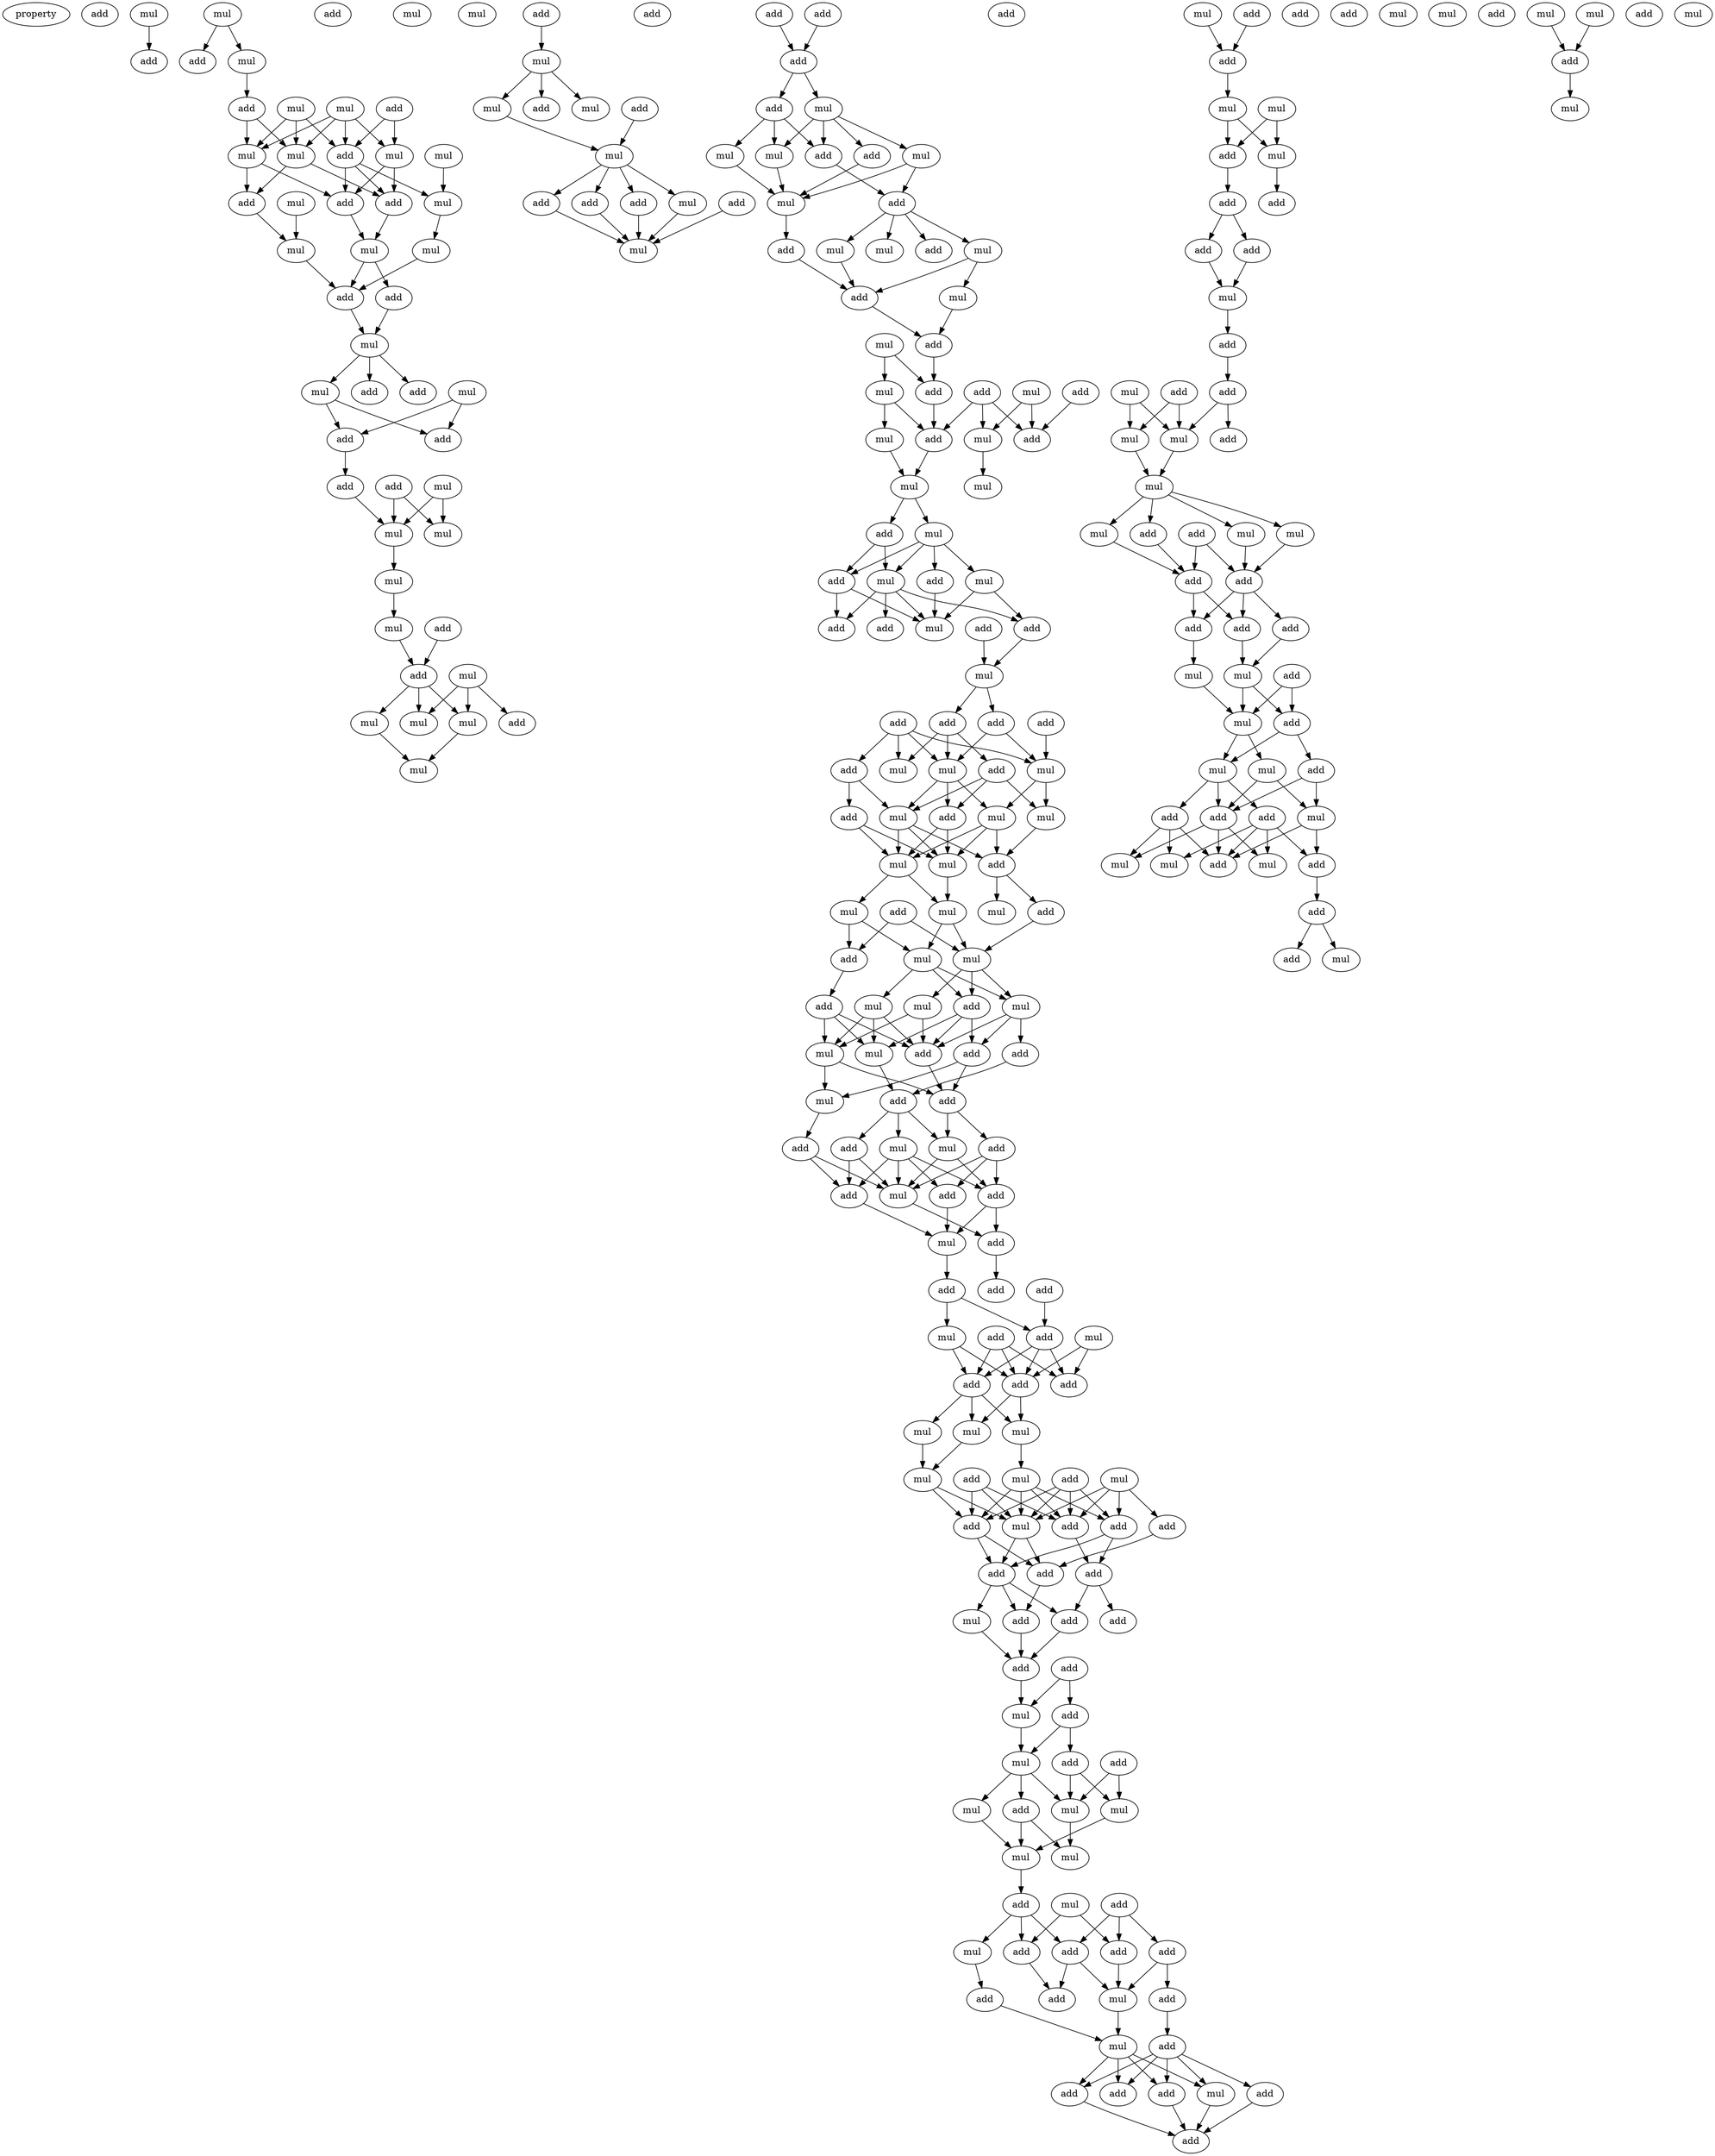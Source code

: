 digraph {
    node [fontcolor=black]
    property [mul=2,lf=1.3]
    0 [ label = add ];
    1 [ label = mul ];
    2 [ label = mul ];
    3 [ label = add ];
    4 [ label = add ];
    5 [ label = mul ];
    6 [ label = mul ];
    7 [ label = mul ];
    8 [ label = add ];
    9 [ label = add ];
    10 [ label = add ];
    11 [ label = mul ];
    12 [ label = mul ];
    13 [ label = mul ];
    14 [ label = mul ];
    15 [ label = add ];
    16 [ label = add ];
    17 [ label = add ];
    18 [ label = mul ];
    19 [ label = mul ];
    20 [ label = mul ];
    21 [ label = mul ];
    22 [ label = mul ];
    23 [ label = add ];
    24 [ label = add ];
    25 [ label = mul ];
    26 [ label = add ];
    27 [ label = add ];
    28 [ label = mul ];
    29 [ label = mul ];
    30 [ label = add ];
    31 [ label = add ];
    32 [ label = add ];
    33 [ label = add ];
    34 [ label = mul ];
    35 [ label = add ];
    36 [ label = mul ];
    37 [ label = mul ];
    38 [ label = mul ];
    39 [ label = mul ];
    40 [ label = mul ];
    41 [ label = mul ];
    42 [ label = add ];
    43 [ label = add ];
    44 [ label = mul ];
    45 [ label = add ];
    46 [ label = mul ];
    47 [ label = mul ];
    48 [ label = mul ];
    49 [ label = mul ];
    50 [ label = add ];
    51 [ label = mul ];
    52 [ label = mul ];
    53 [ label = add ];
    54 [ label = mul ];
    55 [ label = add ];
    56 [ label = add ];
    57 [ label = mul ];
    58 [ label = add ];
    59 [ label = add ];
    60 [ label = add ];
    61 [ label = add ];
    62 [ label = mul ];
    63 [ label = mul ];
    64 [ label = add ];
    65 [ label = add ];
    66 [ label = add ];
    67 [ label = add ];
    68 [ label = add ];
    69 [ label = mul ];
    70 [ label = mul ];
    71 [ label = add ];
    72 [ label = add ];
    73 [ label = mul ];
    74 [ label = mul ];
    75 [ label = add ];
    76 [ label = mul ];
    77 [ label = add ];
    78 [ label = mul ];
    79 [ label = mul ];
    80 [ label = mul ];
    81 [ label = add ];
    82 [ label = add ];
    83 [ label = mul ];
    84 [ label = mul ];
    85 [ label = add ];
    86 [ label = mul ];
    87 [ label = add ];
    88 [ label = add ];
    89 [ label = add ];
    90 [ label = mul ];
    91 [ label = mul ];
    92 [ label = mul ];
    93 [ label = add ];
    94 [ label = add ];
    95 [ label = mul ];
    96 [ label = mul ];
    97 [ label = add ];
    98 [ label = mul ];
    99 [ label = add ];
    100 [ label = add ];
    101 [ label = mul ];
    102 [ label = mul ];
    103 [ label = add ];
    104 [ label = add ];
    105 [ label = add ];
    106 [ label = add ];
    107 [ label = mul ];
    108 [ label = mul ];
    109 [ label = add ];
    110 [ label = add ];
    111 [ label = add ];
    112 [ label = add ];
    113 [ label = mul ];
    114 [ label = mul ];
    115 [ label = add ];
    116 [ label = add ];
    117 [ label = mul ];
    118 [ label = mul ];
    119 [ label = add ];
    120 [ label = mul ];
    121 [ label = mul ];
    122 [ label = add ];
    123 [ label = add ];
    124 [ label = mul ];
    125 [ label = mul ];
    126 [ label = add ];
    127 [ label = add ];
    128 [ label = mul ];
    129 [ label = mul ];
    130 [ label = mul ];
    131 [ label = mul ];
    132 [ label = mul ];
    133 [ label = add ];
    134 [ label = mul ];
    135 [ label = mul ];
    136 [ label = mul ];
    137 [ label = add ];
    138 [ label = add ];
    139 [ label = add ];
    140 [ label = mul ];
    141 [ label = mul ];
    142 [ label = add ];
    143 [ label = add ];
    144 [ label = add ];
    145 [ label = add ];
    146 [ label = mul ];
    147 [ label = add ];
    148 [ label = mul ];
    149 [ label = add ];
    150 [ label = add ];
    151 [ label = mul ];
    152 [ label = add ];
    153 [ label = add ];
    154 [ label = mul ];
    155 [ label = add ];
    156 [ label = add ];
    157 [ label = mul ];
    158 [ label = add ];
    159 [ label = add ];
    160 [ label = add ];
    161 [ label = mul ];
    162 [ label = mul ];
    163 [ label = add ];
    164 [ label = add ];
    165 [ label = add ];
    166 [ label = add ];
    167 [ label = add ];
    168 [ label = mul ];
    169 [ label = mul ];
    170 [ label = mul ];
    171 [ label = add ];
    172 [ label = add ];
    173 [ label = mul ];
    174 [ label = mul ];
    175 [ label = mul ];
    176 [ label = mul ];
    177 [ label = add ];
    178 [ label = add ];
    179 [ label = add ];
    180 [ label = add ];
    181 [ label = add ];
    182 [ label = add ];
    183 [ label = add ];
    184 [ label = mul ];
    185 [ label = add ];
    186 [ label = add ];
    187 [ label = add ];
    188 [ label = add ];
    189 [ label = add ];
    190 [ label = mul ];
    191 [ label = add ];
    192 [ label = add ];
    193 [ label = add ];
    194 [ label = mul ];
    195 [ label = mul ];
    196 [ label = mul ];
    197 [ label = mul ];
    198 [ label = add ];
    199 [ label = mul ];
    200 [ label = mul ];
    201 [ label = add ];
    202 [ label = mul ];
    203 [ label = add ];
    204 [ label = add ];
    205 [ label = add ];
    206 [ label = mul ];
    207 [ label = add ];
    208 [ label = add ];
    209 [ label = add ];
    210 [ label = add ];
    211 [ label = add ];
    212 [ label = mul ];
    213 [ label = add ];
    214 [ label = mul ];
    215 [ label = mul ];
    216 [ label = add ];
    217 [ label = add ];
    218 [ label = add ];
    219 [ label = add ];
    220 [ label = add ];
    221 [ label = mul ];
    222 [ label = add ];
    223 [ label = add ];
    224 [ label = add ];
    225 [ label = mul ];
    226 [ label = mul ];
    227 [ label = add ];
    228 [ label = add ];
    229 [ label = mul ];
    230 [ label = add ];
    231 [ label = add ];
    232 [ label = mul ];
    233 [ label = add ];
    234 [ label = mul ];
    235 [ label = add ];
    236 [ label = mul ];
    237 [ label = add ];
    238 [ label = add ];
    239 [ label = mul ];
    240 [ label = add ];
    241 [ label = mul ];
    242 [ label = mul ];
    243 [ label = add ];
    244 [ label = mul ];
    245 [ label = add ];
    246 [ label = add ];
    247 [ label = mul ];
    248 [ label = mul ];
    249 [ label = mul ];
    250 [ label = add ];
    251 [ label = add ];
    252 [ label = add ];
    253 [ label = add ];
    254 [ label = add ];
    255 [ label = add ];
    256 [ label = mul ];
    257 [ label = mul ];
    258 [ label = add ];
    259 [ label = mul ];
    260 [ label = mul ];
    261 [ label = mul ];
    262 [ label = add ];
    263 [ label = add ];
    264 [ label = add ];
    265 [ label = add ];
    266 [ label = mul ];
    267 [ label = mul ];
    268 [ label = add ];
    269 [ label = mul ];
    270 [ label = mul ];
    271 [ label = add ];
    272 [ label = add ];
    273 [ label = add ];
    274 [ label = mul ];
    275 [ label = add ];
    276 [ label = mul ];
    277 [ label = mul ];
    278 [ label = add ];
    279 [ label = mul ];
    280 [ label = add ];
    281 [ label = mul ];
    1 -> 3 [ name = 0 ];
    2 -> 4 [ name = 1 ];
    2 -> 5 [ name = 2 ];
    5 -> 8 [ name = 3 ];
    6 -> 10 [ name = 4 ];
    6 -> 11 [ name = 5 ];
    6 -> 12 [ name = 6 ];
    6 -> 14 [ name = 7 ];
    7 -> 10 [ name = 8 ];
    7 -> 11 [ name = 9 ];
    7 -> 12 [ name = 10 ];
    8 -> 11 [ name = 11 ];
    8 -> 12 [ name = 12 ];
    9 -> 10 [ name = 13 ];
    9 -> 14 [ name = 14 ];
    10 -> 15 [ name = 15 ];
    10 -> 16 [ name = 16 ];
    10 -> 18 [ name = 17 ];
    11 -> 16 [ name = 18 ];
    11 -> 17 [ name = 19 ];
    12 -> 15 [ name = 20 ];
    12 -> 17 [ name = 21 ];
    13 -> 18 [ name = 22 ];
    14 -> 15 [ name = 23 ];
    14 -> 16 [ name = 24 ];
    15 -> 20 [ name = 25 ];
    16 -> 20 [ name = 26 ];
    17 -> 22 [ name = 27 ];
    18 -> 21 [ name = 28 ];
    19 -> 22 [ name = 29 ];
    20 -> 23 [ name = 30 ];
    20 -> 24 [ name = 31 ];
    21 -> 23 [ name = 32 ];
    22 -> 23 [ name = 33 ];
    23 -> 25 [ name = 34 ];
    24 -> 25 [ name = 35 ];
    25 -> 26 [ name = 36 ];
    25 -> 27 [ name = 37 ];
    25 -> 28 [ name = 38 ];
    28 -> 31 [ name = 39 ];
    28 -> 32 [ name = 40 ];
    29 -> 31 [ name = 41 ];
    29 -> 32 [ name = 42 ];
    31 -> 35 [ name = 43 ];
    33 -> 36 [ name = 44 ];
    33 -> 37 [ name = 45 ];
    34 -> 36 [ name = 46 ];
    34 -> 37 [ name = 47 ];
    35 -> 37 [ name = 48 ];
    37 -> 38 [ name = 49 ];
    38 -> 39 [ name = 50 ];
    39 -> 43 [ name = 51 ];
    42 -> 43 [ name = 52 ];
    43 -> 46 [ name = 53 ];
    43 -> 47 [ name = 54 ];
    43 -> 48 [ name = 55 ];
    44 -> 45 [ name = 56 ];
    44 -> 46 [ name = 57 ];
    44 -> 48 [ name = 58 ];
    47 -> 49 [ name = 59 ];
    48 -> 49 [ name = 60 ];
    50 -> 51 [ name = 61 ];
    51 -> 52 [ name = 62 ];
    51 -> 53 [ name = 63 ];
    51 -> 54 [ name = 64 ];
    52 -> 57 [ name = 65 ];
    56 -> 57 [ name = 66 ];
    57 -> 58 [ name = 67 ];
    57 -> 59 [ name = 68 ];
    57 -> 61 [ name = 69 ];
    57 -> 62 [ name = 70 ];
    58 -> 63 [ name = 71 ];
    59 -> 63 [ name = 72 ];
    60 -> 63 [ name = 73 ];
    61 -> 63 [ name = 74 ];
    62 -> 63 [ name = 75 ];
    64 -> 67 [ name = 76 ];
    65 -> 67 [ name = 77 ];
    67 -> 68 [ name = 78 ];
    67 -> 69 [ name = 79 ];
    68 -> 71 [ name = 80 ];
    68 -> 73 [ name = 81 ];
    68 -> 74 [ name = 82 ];
    69 -> 70 [ name = 83 ];
    69 -> 71 [ name = 84 ];
    69 -> 72 [ name = 85 ];
    69 -> 73 [ name = 86 ];
    70 -> 75 [ name = 87 ];
    70 -> 76 [ name = 88 ];
    71 -> 75 [ name = 89 ];
    72 -> 76 [ name = 90 ];
    73 -> 76 [ name = 91 ];
    74 -> 76 [ name = 92 ];
    75 -> 78 [ name = 93 ];
    75 -> 79 [ name = 94 ];
    75 -> 80 [ name = 95 ];
    75 -> 81 [ name = 96 ];
    76 -> 77 [ name = 97 ];
    77 -> 82 [ name = 98 ];
    78 -> 82 [ name = 99 ];
    79 -> 82 [ name = 100 ];
    79 -> 83 [ name = 101 ];
    82 -> 85 [ name = 102 ];
    83 -> 85 [ name = 103 ];
    84 -> 88 [ name = 104 ];
    84 -> 90 [ name = 105 ];
    85 -> 88 [ name = 106 ];
    86 -> 92 [ name = 107 ];
    86 -> 93 [ name = 108 ];
    87 -> 92 [ name = 109 ];
    87 -> 93 [ name = 110 ];
    87 -> 94 [ name = 111 ];
    88 -> 94 [ name = 112 ];
    89 -> 93 [ name = 113 ];
    90 -> 91 [ name = 114 ];
    90 -> 94 [ name = 115 ];
    91 -> 96 [ name = 116 ];
    92 -> 95 [ name = 117 ];
    94 -> 96 [ name = 118 ];
    96 -> 97 [ name = 119 ];
    96 -> 98 [ name = 120 ];
    97 -> 100 [ name = 121 ];
    97 -> 102 [ name = 122 ];
    98 -> 99 [ name = 123 ];
    98 -> 100 [ name = 124 ];
    98 -> 101 [ name = 125 ];
    98 -> 102 [ name = 126 ];
    99 -> 107 [ name = 127 ];
    100 -> 103 [ name = 128 ];
    100 -> 107 [ name = 129 ];
    101 -> 105 [ name = 130 ];
    101 -> 107 [ name = 131 ];
    102 -> 103 [ name = 132 ];
    102 -> 105 [ name = 133 ];
    102 -> 106 [ name = 134 ];
    102 -> 107 [ name = 135 ];
    104 -> 108 [ name = 136 ];
    105 -> 108 [ name = 137 ];
    108 -> 110 [ name = 138 ];
    108 -> 111 [ name = 139 ];
    109 -> 113 [ name = 140 ];
    109 -> 114 [ name = 141 ];
    109 -> 115 [ name = 142 ];
    109 -> 117 [ name = 143 ];
    110 -> 113 [ name = 144 ];
    110 -> 114 [ name = 145 ];
    110 -> 116 [ name = 146 ];
    111 -> 113 [ name = 147 ];
    111 -> 117 [ name = 148 ];
    112 -> 117 [ name = 149 ];
    113 -> 119 [ name = 150 ];
    113 -> 120 [ name = 151 ];
    113 -> 121 [ name = 152 ];
    115 -> 120 [ name = 153 ];
    115 -> 122 [ name = 154 ];
    116 -> 118 [ name = 155 ];
    116 -> 119 [ name = 156 ];
    116 -> 120 [ name = 157 ];
    117 -> 118 [ name = 158 ];
    117 -> 121 [ name = 159 ];
    118 -> 123 [ name = 160 ];
    119 -> 124 [ name = 161 ];
    119 -> 125 [ name = 162 ];
    120 -> 123 [ name = 163 ];
    120 -> 124 [ name = 164 ];
    120 -> 125 [ name = 165 ];
    121 -> 123 [ name = 166 ];
    121 -> 124 [ name = 167 ];
    121 -> 125 [ name = 168 ];
    122 -> 124 [ name = 169 ];
    122 -> 125 [ name = 170 ];
    123 -> 126 [ name = 171 ];
    123 -> 129 [ name = 172 ];
    124 -> 130 [ name = 173 ];
    125 -> 128 [ name = 174 ];
    125 -> 130 [ name = 175 ];
    126 -> 131 [ name = 176 ];
    127 -> 131 [ name = 177 ];
    127 -> 133 [ name = 178 ];
    128 -> 132 [ name = 179 ];
    128 -> 133 [ name = 180 ];
    130 -> 131 [ name = 181 ];
    130 -> 132 [ name = 182 ];
    131 -> 135 [ name = 183 ];
    131 -> 136 [ name = 184 ];
    131 -> 138 [ name = 185 ];
    132 -> 134 [ name = 186 ];
    132 -> 135 [ name = 187 ];
    132 -> 138 [ name = 188 ];
    133 -> 137 [ name = 189 ];
    134 -> 140 [ name = 190 ];
    134 -> 141 [ name = 191 ];
    134 -> 143 [ name = 192 ];
    135 -> 139 [ name = 193 ];
    135 -> 142 [ name = 194 ];
    135 -> 143 [ name = 195 ];
    136 -> 140 [ name = 196 ];
    136 -> 143 [ name = 197 ];
    137 -> 140 [ name = 198 ];
    137 -> 141 [ name = 199 ];
    137 -> 143 [ name = 200 ];
    138 -> 139 [ name = 201 ];
    138 -> 141 [ name = 202 ];
    138 -> 143 [ name = 203 ];
    139 -> 144 [ name = 204 ];
    139 -> 146 [ name = 205 ];
    140 -> 144 [ name = 206 ];
    140 -> 146 [ name = 207 ];
    141 -> 145 [ name = 208 ];
    142 -> 145 [ name = 209 ];
    143 -> 144 [ name = 210 ];
    144 -> 147 [ name = 211 ];
    144 -> 151 [ name = 212 ];
    145 -> 148 [ name = 213 ];
    145 -> 150 [ name = 214 ];
    145 -> 151 [ name = 215 ];
    146 -> 149 [ name = 216 ];
    147 -> 152 [ name = 217 ];
    147 -> 154 [ name = 218 ];
    147 -> 155 [ name = 219 ];
    148 -> 152 [ name = 220 ];
    148 -> 153 [ name = 221 ];
    148 -> 154 [ name = 222 ];
    148 -> 155 [ name = 223 ];
    149 -> 153 [ name = 224 ];
    149 -> 154 [ name = 225 ];
    150 -> 153 [ name = 226 ];
    150 -> 154 [ name = 227 ];
    151 -> 154 [ name = 228 ];
    151 -> 155 [ name = 229 ];
    152 -> 157 [ name = 230 ];
    153 -> 157 [ name = 231 ];
    154 -> 156 [ name = 232 ];
    155 -> 156 [ name = 233 ];
    155 -> 157 [ name = 234 ];
    156 -> 158 [ name = 235 ];
    157 -> 159 [ name = 236 ];
    159 -> 162 [ name = 237 ];
    159 -> 163 [ name = 238 ];
    160 -> 163 [ name = 239 ];
    161 -> 165 [ name = 240 ];
    161 -> 167 [ name = 241 ];
    162 -> 165 [ name = 242 ];
    162 -> 166 [ name = 243 ];
    163 -> 165 [ name = 244 ];
    163 -> 166 [ name = 245 ];
    163 -> 167 [ name = 246 ];
    164 -> 165 [ name = 247 ];
    164 -> 166 [ name = 248 ];
    164 -> 167 [ name = 249 ];
    165 -> 168 [ name = 250 ];
    165 -> 169 [ name = 251 ];
    166 -> 168 [ name = 252 ];
    166 -> 169 [ name = 253 ];
    166 -> 170 [ name = 254 ];
    168 -> 175 [ name = 255 ];
    169 -> 174 [ name = 256 ];
    170 -> 175 [ name = 257 ];
    171 -> 176 [ name = 258 ];
    171 -> 177 [ name = 259 ];
    171 -> 179 [ name = 260 ];
    171 -> 180 [ name = 261 ];
    172 -> 176 [ name = 262 ];
    172 -> 177 [ name = 263 ];
    172 -> 179 [ name = 264 ];
    173 -> 176 [ name = 265 ];
    173 -> 177 [ name = 266 ];
    173 -> 178 [ name = 267 ];
    173 -> 180 [ name = 268 ];
    174 -> 176 [ name = 269 ];
    174 -> 177 [ name = 270 ];
    174 -> 179 [ name = 271 ];
    174 -> 180 [ name = 272 ];
    175 -> 176 [ name = 273 ];
    175 -> 179 [ name = 274 ];
    176 -> 182 [ name = 275 ];
    176 -> 183 [ name = 276 ];
    177 -> 181 [ name = 277 ];
    178 -> 182 [ name = 278 ];
    179 -> 182 [ name = 279 ];
    179 -> 183 [ name = 280 ];
    180 -> 181 [ name = 281 ];
    180 -> 183 [ name = 282 ];
    181 -> 185 [ name = 283 ];
    181 -> 186 [ name = 284 ];
    182 -> 187 [ name = 285 ];
    183 -> 184 [ name = 286 ];
    183 -> 186 [ name = 287 ];
    183 -> 187 [ name = 288 ];
    184 -> 189 [ name = 289 ];
    186 -> 189 [ name = 290 ];
    187 -> 189 [ name = 291 ];
    188 -> 190 [ name = 292 ];
    188 -> 191 [ name = 293 ];
    189 -> 190 [ name = 294 ];
    190 -> 194 [ name = 295 ];
    191 -> 193 [ name = 296 ];
    191 -> 194 [ name = 297 ];
    192 -> 196 [ name = 298 ];
    192 -> 197 [ name = 299 ];
    193 -> 196 [ name = 300 ];
    193 -> 197 [ name = 301 ];
    194 -> 195 [ name = 302 ];
    194 -> 197 [ name = 303 ];
    194 -> 198 [ name = 304 ];
    195 -> 200 [ name = 305 ];
    196 -> 200 [ name = 306 ];
    197 -> 199 [ name = 307 ];
    198 -> 199 [ name = 308 ];
    198 -> 200 [ name = 309 ];
    200 -> 203 [ name = 310 ];
    201 -> 205 [ name = 311 ];
    201 -> 207 [ name = 312 ];
    201 -> 208 [ name = 313 ];
    202 -> 204 [ name = 314 ];
    202 -> 208 [ name = 315 ];
    203 -> 204 [ name = 316 ];
    203 -> 205 [ name = 317 ];
    203 -> 206 [ name = 318 ];
    204 -> 210 [ name = 319 ];
    205 -> 210 [ name = 320 ];
    205 -> 212 [ name = 321 ];
    206 -> 209 [ name = 322 ];
    207 -> 211 [ name = 323 ];
    207 -> 212 [ name = 324 ];
    208 -> 212 [ name = 325 ];
    209 -> 214 [ name = 326 ];
    211 -> 213 [ name = 327 ];
    212 -> 214 [ name = 328 ];
    213 -> 215 [ name = 329 ];
    213 -> 216 [ name = 330 ];
    213 -> 217 [ name = 331 ];
    213 -> 218 [ name = 332 ];
    213 -> 219 [ name = 333 ];
    214 -> 215 [ name = 334 ];
    214 -> 216 [ name = 335 ];
    214 -> 218 [ name = 336 ];
    214 -> 219 [ name = 337 ];
    215 -> 220 [ name = 338 ];
    217 -> 220 [ name = 339 ];
    218 -> 220 [ name = 340 ];
    219 -> 220 [ name = 341 ];
    221 -> 224 [ name = 342 ];
    223 -> 224 [ name = 343 ];
    224 -> 225 [ name = 344 ];
    225 -> 227 [ name = 345 ];
    225 -> 229 [ name = 346 ];
    226 -> 227 [ name = 347 ];
    226 -> 229 [ name = 348 ];
    227 -> 230 [ name = 349 ];
    229 -> 231 [ name = 350 ];
    230 -> 233 [ name = 351 ];
    230 -> 235 [ name = 352 ];
    233 -> 236 [ name = 353 ];
    235 -> 236 [ name = 354 ];
    236 -> 237 [ name = 355 ];
    237 -> 238 [ name = 356 ];
    238 -> 241 [ name = 357 ];
    238 -> 243 [ name = 358 ];
    239 -> 241 [ name = 359 ];
    239 -> 242 [ name = 360 ];
    240 -> 241 [ name = 361 ];
    240 -> 242 [ name = 362 ];
    241 -> 244 [ name = 363 ];
    242 -> 244 [ name = 364 ];
    244 -> 246 [ name = 365 ];
    244 -> 247 [ name = 366 ];
    244 -> 248 [ name = 367 ];
    244 -> 249 [ name = 368 ];
    245 -> 250 [ name = 369 ];
    245 -> 251 [ name = 370 ];
    246 -> 251 [ name = 371 ];
    247 -> 250 [ name = 372 ];
    248 -> 250 [ name = 373 ];
    249 -> 251 [ name = 374 ];
    250 -> 252 [ name = 375 ];
    250 -> 253 [ name = 376 ];
    250 -> 254 [ name = 377 ];
    251 -> 252 [ name = 378 ];
    251 -> 254 [ name = 379 ];
    252 -> 257 [ name = 380 ];
    253 -> 256 [ name = 381 ];
    254 -> 256 [ name = 382 ];
    255 -> 258 [ name = 383 ];
    255 -> 259 [ name = 384 ];
    256 -> 258 [ name = 385 ];
    256 -> 259 [ name = 386 ];
    257 -> 259 [ name = 387 ];
    258 -> 261 [ name = 388 ];
    258 -> 262 [ name = 389 ];
    259 -> 260 [ name = 390 ];
    259 -> 261 [ name = 391 ];
    260 -> 263 [ name = 392 ];
    260 -> 266 [ name = 393 ];
    261 -> 263 [ name = 394 ];
    261 -> 264 [ name = 395 ];
    261 -> 265 [ name = 396 ];
    262 -> 263 [ name = 397 ];
    262 -> 266 [ name = 398 ];
    263 -> 268 [ name = 399 ];
    263 -> 269 [ name = 400 ];
    263 -> 270 [ name = 401 ];
    264 -> 267 [ name = 402 ];
    264 -> 268 [ name = 403 ];
    264 -> 269 [ name = 404 ];
    265 -> 267 [ name = 405 ];
    265 -> 268 [ name = 406 ];
    265 -> 270 [ name = 407 ];
    265 -> 271 [ name = 408 ];
    266 -> 268 [ name = 409 ];
    266 -> 271 [ name = 410 ];
    271 -> 272 [ name = 411 ];
    272 -> 275 [ name = 412 ];
    272 -> 277 [ name = 413 ];
    274 -> 278 [ name = 414 ];
    276 -> 278 [ name = 415 ];
    278 -> 279 [ name = 416 ];
}

